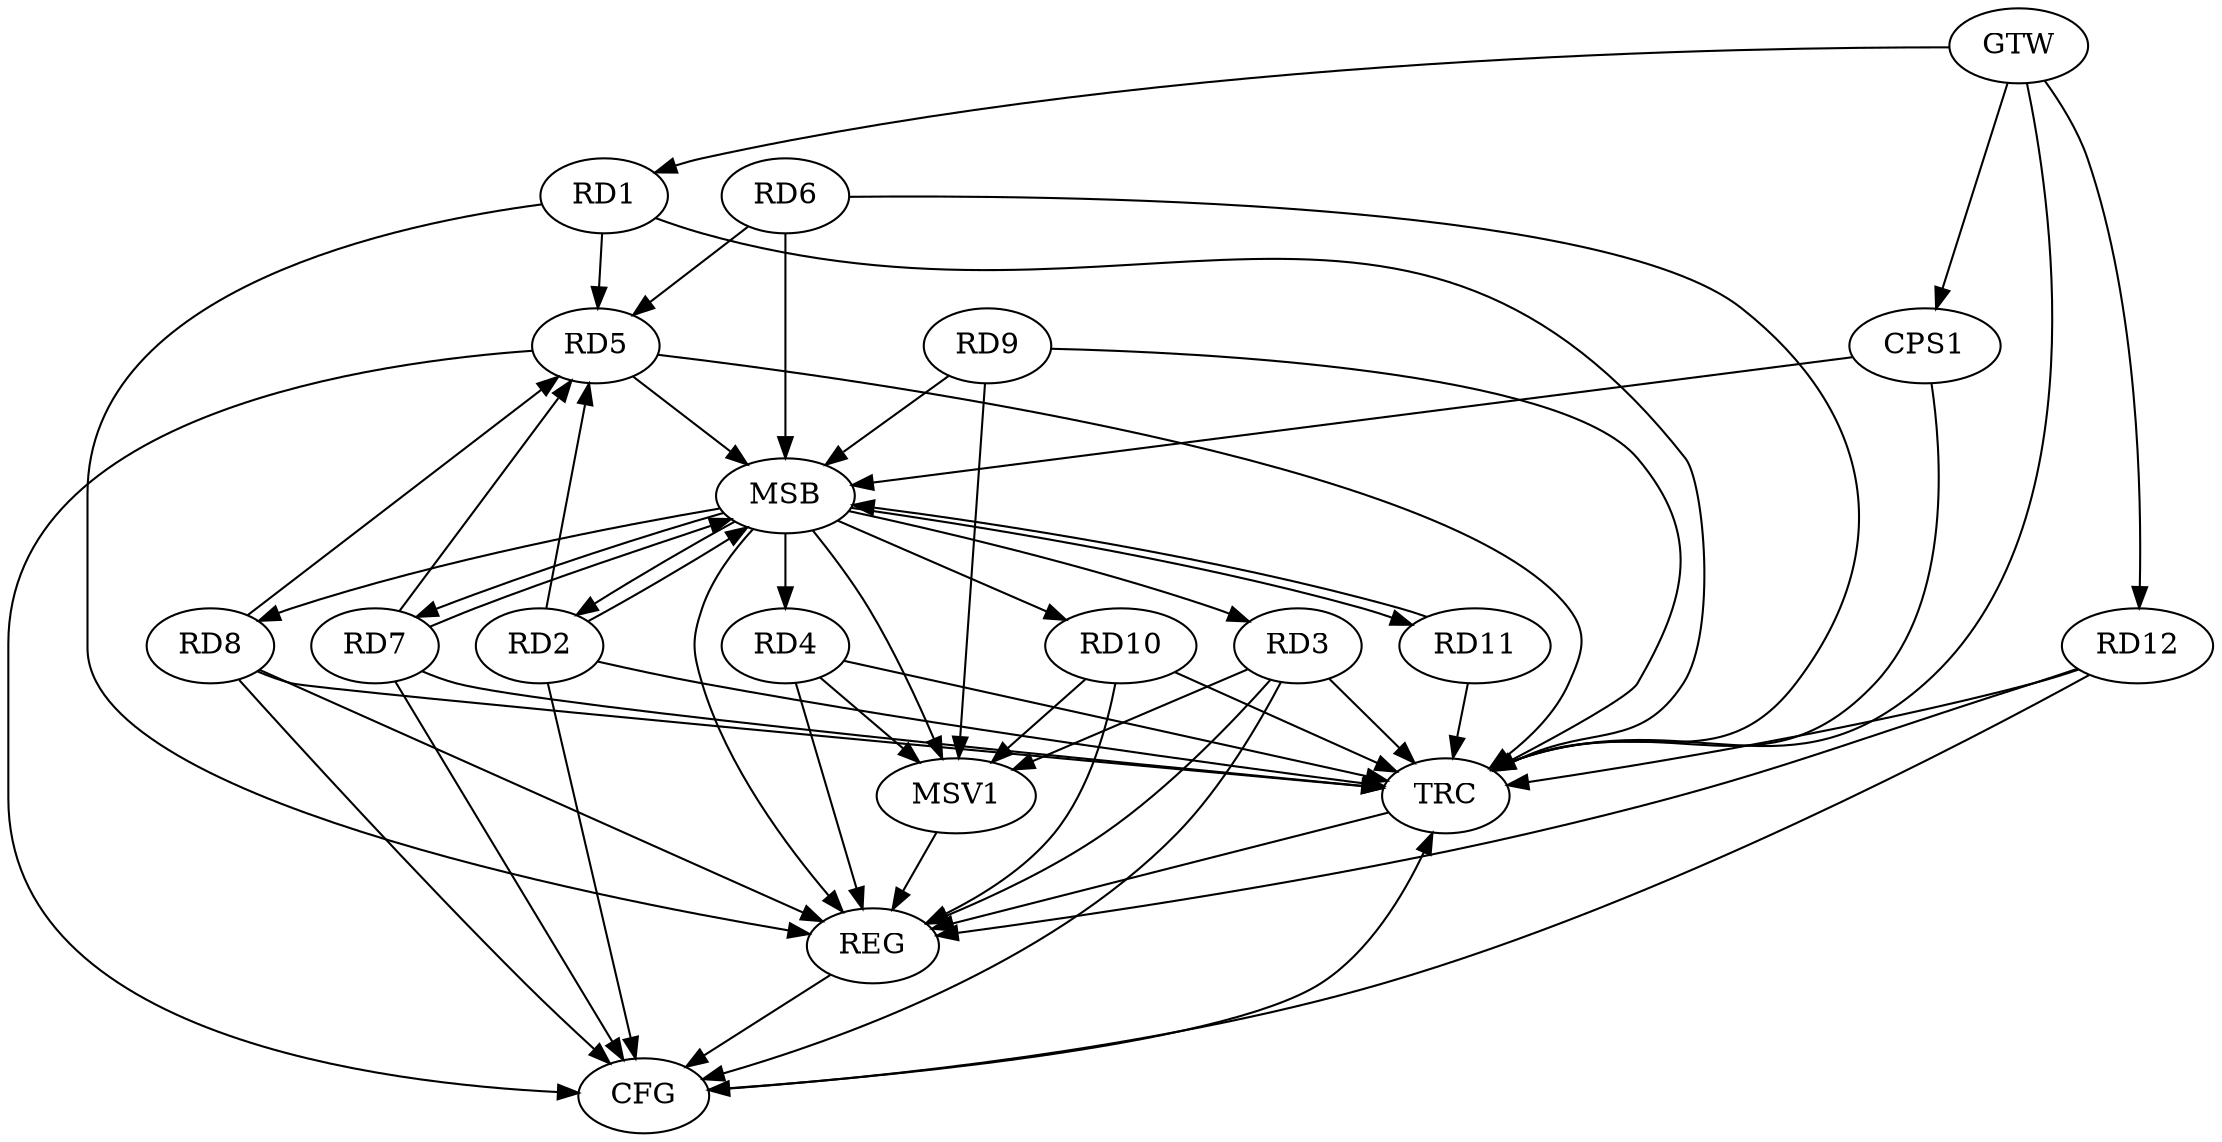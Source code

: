 strict digraph G {
  RD1 [ label="RD1" ];
  RD2 [ label="RD2" ];
  RD3 [ label="RD3" ];
  RD4 [ label="RD4" ];
  RD5 [ label="RD5" ];
  RD6 [ label="RD6" ];
  RD7 [ label="RD7" ];
  RD8 [ label="RD8" ];
  RD9 [ label="RD9" ];
  RD10 [ label="RD10" ];
  RD11 [ label="RD11" ];
  RD12 [ label="RD12" ];
  CPS1 [ label="CPS1" ];
  GTW [ label="GTW" ];
  REG [ label="REG" ];
  MSB [ label="MSB" ];
  CFG [ label="CFG" ];
  TRC [ label="TRC" ];
  MSV1 [ label="MSV1" ];
  GTW -> RD1;
  GTW -> RD12;
  GTW -> CPS1;
  RD1 -> REG;
  RD3 -> REG;
  RD4 -> REG;
  RD8 -> REG;
  RD10 -> REG;
  RD12 -> REG;
  RD2 -> MSB;
  MSB -> RD4;
  MSB -> REG;
  RD5 -> MSB;
  RD6 -> MSB;
  MSB -> RD7;
  MSB -> RD8;
  MSB -> RD11;
  RD7 -> MSB;
  RD9 -> MSB;
  MSB -> RD2;
  MSB -> RD3;
  MSB -> RD10;
  RD11 -> MSB;
  CPS1 -> MSB;
  RD3 -> CFG;
  RD7 -> CFG;
  RD8 -> CFG;
  RD12 -> CFG;
  RD2 -> CFG;
  RD5 -> CFG;
  REG -> CFG;
  RD1 -> TRC;
  RD2 -> TRC;
  RD3 -> TRC;
  RD4 -> TRC;
  RD5 -> TRC;
  RD6 -> TRC;
  RD7 -> TRC;
  RD8 -> TRC;
  RD9 -> TRC;
  RD10 -> TRC;
  RD11 -> TRC;
  RD12 -> TRC;
  CPS1 -> TRC;
  GTW -> TRC;
  CFG -> TRC;
  TRC -> REG;
  RD1 -> RD5;
  RD8 -> RD5;
  RD6 -> RD5;
  RD2 -> RD5;
  RD7 -> RD5;
  RD10 -> MSV1;
  MSB -> MSV1;
  RD3 -> MSV1;
  RD9 -> MSV1;
  RD4 -> MSV1;
  MSV1 -> REG;
}
